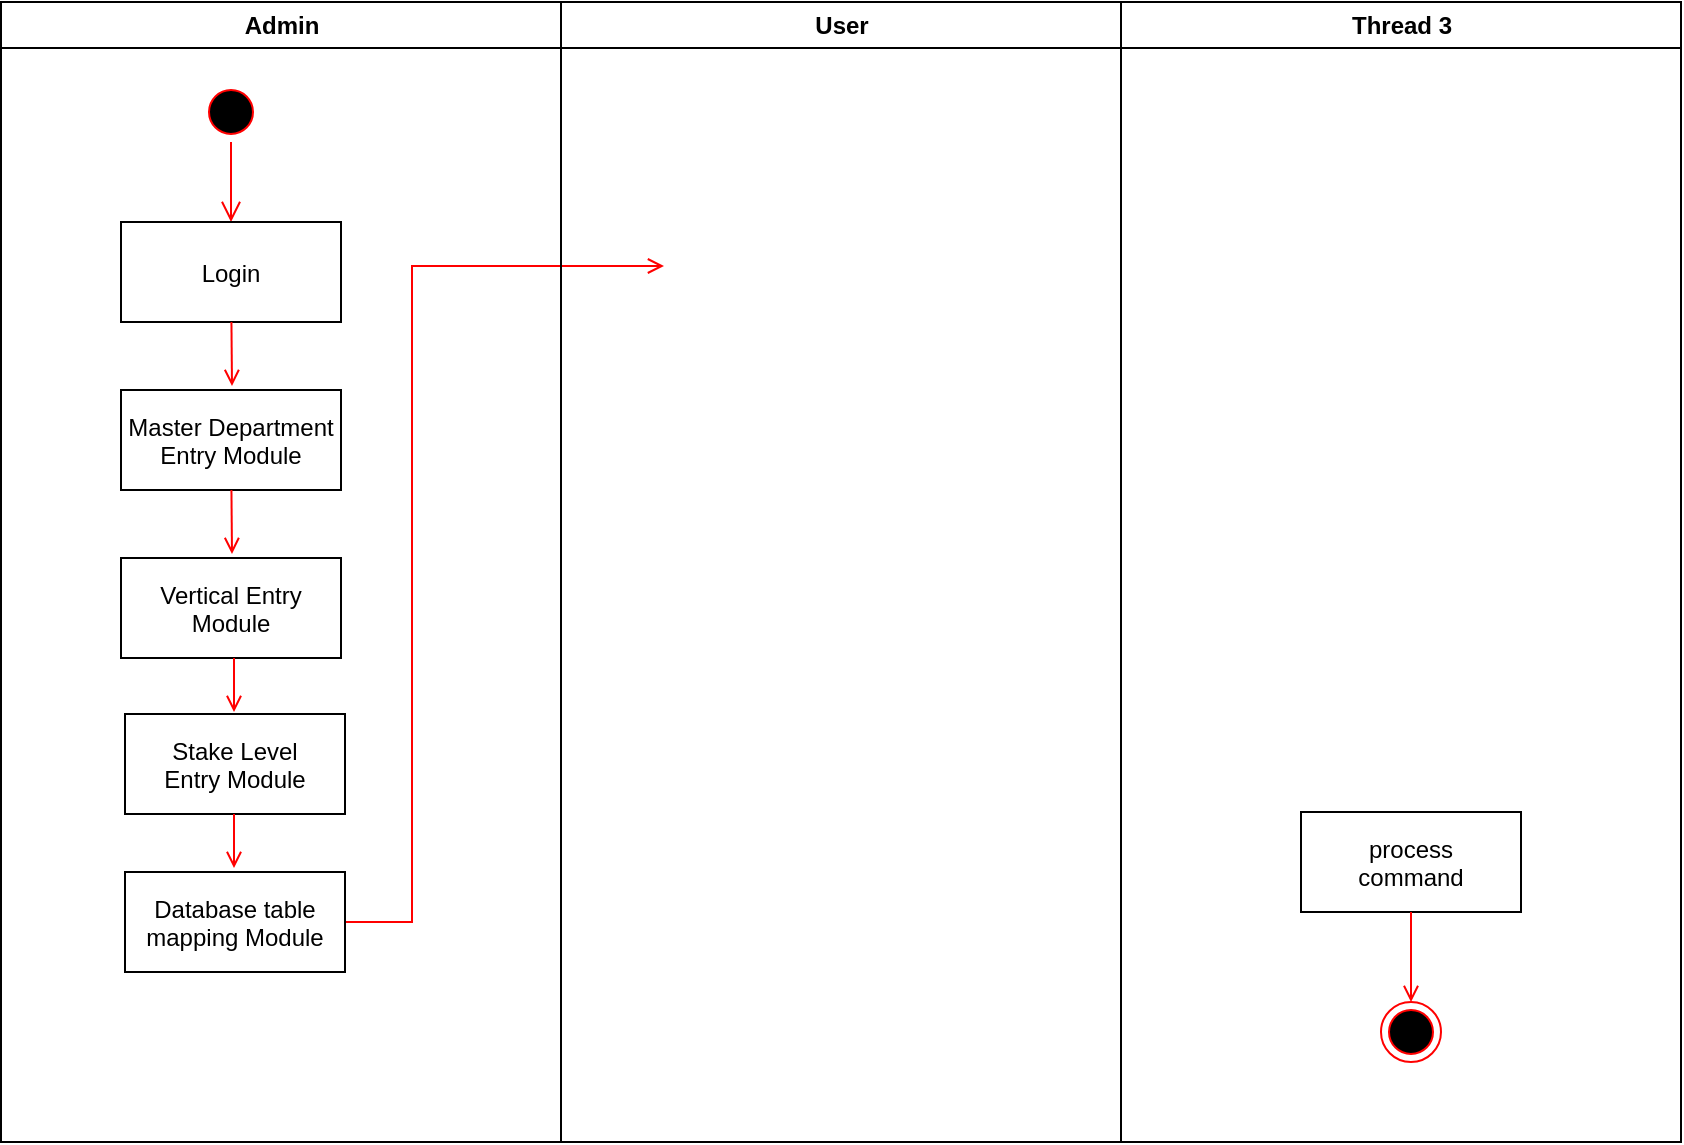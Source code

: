<mxfile version="13.7.1" type="github">
  <diagram name="Page-1" id="e7e014a7-5840-1c2e-5031-d8a46d1fe8dd">
    <mxGraphModel dx="1342" dy="592" grid="1" gridSize="10" guides="1" tooltips="1" connect="1" arrows="1" fold="1" page="1" pageScale="1" pageWidth="1169" pageHeight="826" background="#ffffff" math="0" shadow="0">
      <root>
        <mxCell id="0" />
        <mxCell id="1" parent="0" />
        <mxCell id="2" value="Admin" style="swimlane;whiteSpace=wrap" parent="1" vertex="1">
          <mxGeometry x="164.5" y="128" width="280" height="570" as="geometry" />
        </mxCell>
        <mxCell id="5" value="" style="ellipse;shape=startState;fillColor=#000000;strokeColor=#ff0000;" parent="2" vertex="1">
          <mxGeometry x="100" y="40" width="30" height="30" as="geometry" />
        </mxCell>
        <mxCell id="6" value="" style="edgeStyle=elbowEdgeStyle;elbow=horizontal;verticalAlign=bottom;endArrow=open;endSize=8;strokeColor=#FF0000;endFill=1;rounded=0" parent="2" source="5" target="7" edge="1">
          <mxGeometry x="100" y="40" as="geometry">
            <mxPoint x="115" y="110" as="targetPoint" />
          </mxGeometry>
        </mxCell>
        <mxCell id="7" value="Login" style="" parent="2" vertex="1">
          <mxGeometry x="60" y="110" width="110" height="50" as="geometry" />
        </mxCell>
        <mxCell id="8" value="Master Department &#xa;Entry Module" style="" parent="2" vertex="1">
          <mxGeometry x="60" y="194" width="110" height="50" as="geometry" />
        </mxCell>
        <mxCell id="9" value="" style="endArrow=open;strokeColor=#FF0000;endFill=1;rounded=0" parent="2" source="7" edge="1">
          <mxGeometry relative="1" as="geometry">
            <mxPoint x="115.5" y="192" as="targetPoint" />
          </mxGeometry>
        </mxCell>
        <mxCell id="10" value="Vertical Entry&#xa; Module" style="" parent="2" vertex="1">
          <mxGeometry x="60" y="278" width="110" height="50" as="geometry" />
        </mxCell>
        <mxCell id="11" value="" style="endArrow=open;strokeColor=#FF0000;endFill=1;rounded=0" parent="2" source="8" edge="1">
          <mxGeometry relative="1" as="geometry">
            <mxPoint x="115.5" y="276" as="targetPoint" />
          </mxGeometry>
        </mxCell>
        <mxCell id="jM3oIRl2WKjBreu4P8RQ-45" value="Stake Level&#xa; Entry Module" style="" vertex="1" parent="2">
          <mxGeometry x="62" y="356" width="110" height="50" as="geometry" />
        </mxCell>
        <mxCell id="jM3oIRl2WKjBreu4P8RQ-46" value="" style="endArrow=open;strokeColor=#FF0000;endFill=1;rounded=0" edge="1" parent="2">
          <mxGeometry relative="1" as="geometry">
            <mxPoint x="116.5" y="328" as="sourcePoint" />
            <mxPoint x="116.5" y="355" as="targetPoint" />
          </mxGeometry>
        </mxCell>
        <mxCell id="jM3oIRl2WKjBreu4P8RQ-47" value="" style="edgeStyle=elbowEdgeStyle;elbow=horizontal;strokeColor=#FF0000;endArrow=open;endFill=1;rounded=0;exitX=1;exitY=0.5;exitDx=0;exitDy=0;" edge="1" parent="2" source="jM3oIRl2WKjBreu4P8RQ-53">
          <mxGeometry width="100" height="100" relative="1" as="geometry">
            <mxPoint x="185.5" y="390" as="sourcePoint" />
            <mxPoint x="331.5" y="132" as="targetPoint" />
            <Array as="points">
              <mxPoint x="205.5" y="115" />
            </Array>
          </mxGeometry>
        </mxCell>
        <mxCell id="3" value="User" style="swimlane;whiteSpace=wrap;startSize=23;" parent="1" vertex="1">
          <mxGeometry x="444.5" y="128" width="280" height="570" as="geometry" />
        </mxCell>
        <mxCell id="4" value="Thread 3" style="swimlane;whiteSpace=wrap" parent="1" vertex="1">
          <mxGeometry x="724.5" y="128" width="280" height="570" as="geometry" />
        </mxCell>
        <mxCell id="33" value="process&#xa;command" style="" parent="4" vertex="1">
          <mxGeometry x="90" y="405" width="110" height="50" as="geometry" />
        </mxCell>
        <mxCell id="38" value="" style="ellipse;shape=endState;fillColor=#000000;strokeColor=#ff0000" parent="4" vertex="1">
          <mxGeometry x="130" y="500" width="30" height="30" as="geometry" />
        </mxCell>
        <mxCell id="39" value="" style="endArrow=open;strokeColor=#FF0000;endFill=1;rounded=0" parent="4" source="33" target="38" edge="1">
          <mxGeometry relative="1" as="geometry" />
        </mxCell>
        <mxCell id="jM3oIRl2WKjBreu4P8RQ-53" value="Database table&#xa; mapping Module" style="" vertex="1" parent="1">
          <mxGeometry x="226.5" y="563" width="110" height="50" as="geometry" />
        </mxCell>
        <mxCell id="jM3oIRl2WKjBreu4P8RQ-54" value="" style="endArrow=open;strokeColor=#FF0000;endFill=1;rounded=0" edge="1" parent="1">
          <mxGeometry relative="1" as="geometry">
            <mxPoint x="281" y="534" as="sourcePoint" />
            <mxPoint x="281" y="561" as="targetPoint" />
          </mxGeometry>
        </mxCell>
      </root>
    </mxGraphModel>
  </diagram>
</mxfile>
